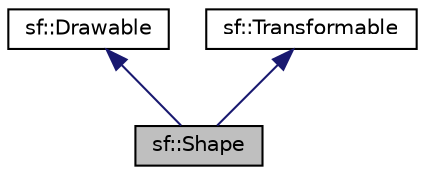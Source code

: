 digraph "sf::Shape"
{
  edge [fontname="Helvetica",fontsize="10",labelfontname="Helvetica",labelfontsize="10"];
  node [fontname="Helvetica",fontsize="10",shape=record];
  Node6 [label="sf::Shape",height=0.2,width=0.4,color="black", fillcolor="grey75", style="filled", fontcolor="black"];
  Node7 -> Node6 [dir="back",color="midnightblue",fontsize="10",style="solid",fontname="Helvetica"];
  Node7 [label="sf::Drawable",height=0.2,width=0.4,color="black", fillcolor="white", style="filled",URL="$classsf_1_1_drawable.html",tooltip="Abstract base class for objects that can be drawn to a render target. "];
  Node8 -> Node6 [dir="back",color="midnightblue",fontsize="10",style="solid",fontname="Helvetica"];
  Node8 [label="sf::Transformable",height=0.2,width=0.4,color="black", fillcolor="white", style="filled",URL="$classsf_1_1_transformable.html",tooltip="Decomposed transform defined by a position, a rotation and a scale. "];
}
